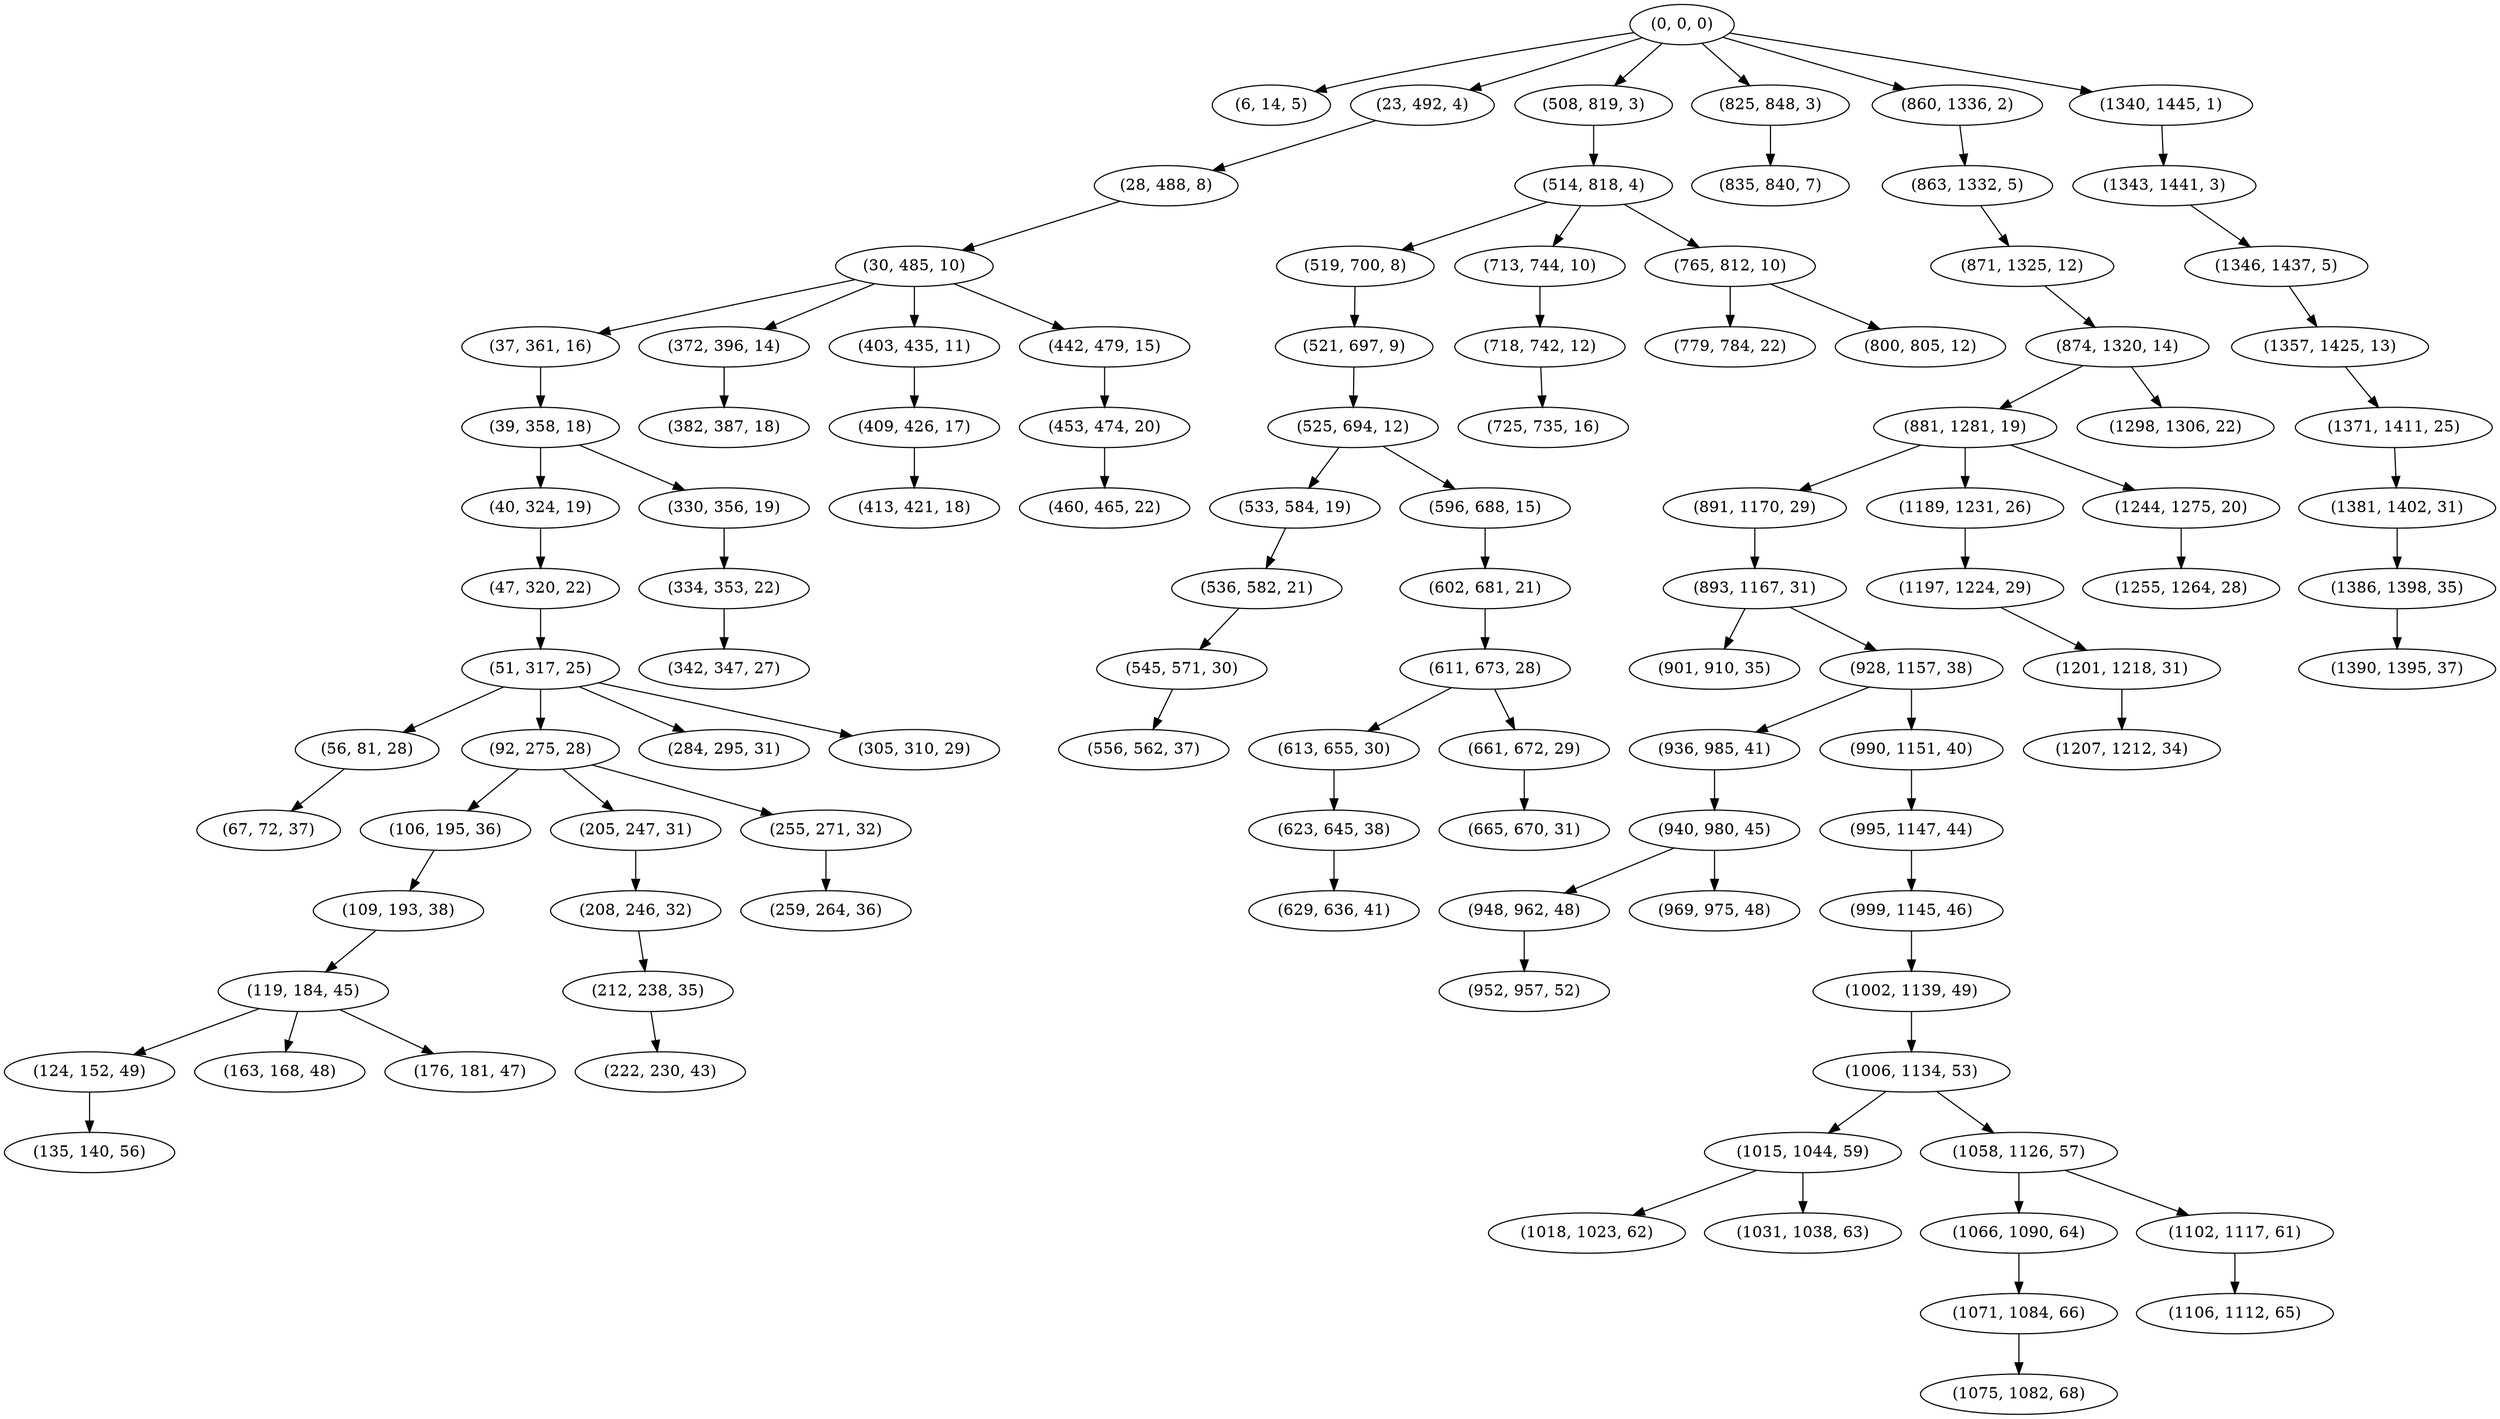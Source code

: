 digraph tree {
    "(0, 0, 0)";
    "(6, 14, 5)";
    "(23, 492, 4)";
    "(28, 488, 8)";
    "(30, 485, 10)";
    "(37, 361, 16)";
    "(39, 358, 18)";
    "(40, 324, 19)";
    "(47, 320, 22)";
    "(51, 317, 25)";
    "(56, 81, 28)";
    "(67, 72, 37)";
    "(92, 275, 28)";
    "(106, 195, 36)";
    "(109, 193, 38)";
    "(119, 184, 45)";
    "(124, 152, 49)";
    "(135, 140, 56)";
    "(163, 168, 48)";
    "(176, 181, 47)";
    "(205, 247, 31)";
    "(208, 246, 32)";
    "(212, 238, 35)";
    "(222, 230, 43)";
    "(255, 271, 32)";
    "(259, 264, 36)";
    "(284, 295, 31)";
    "(305, 310, 29)";
    "(330, 356, 19)";
    "(334, 353, 22)";
    "(342, 347, 27)";
    "(372, 396, 14)";
    "(382, 387, 18)";
    "(403, 435, 11)";
    "(409, 426, 17)";
    "(413, 421, 18)";
    "(442, 479, 15)";
    "(453, 474, 20)";
    "(460, 465, 22)";
    "(508, 819, 3)";
    "(514, 818, 4)";
    "(519, 700, 8)";
    "(521, 697, 9)";
    "(525, 694, 12)";
    "(533, 584, 19)";
    "(536, 582, 21)";
    "(545, 571, 30)";
    "(556, 562, 37)";
    "(596, 688, 15)";
    "(602, 681, 21)";
    "(611, 673, 28)";
    "(613, 655, 30)";
    "(623, 645, 38)";
    "(629, 636, 41)";
    "(661, 672, 29)";
    "(665, 670, 31)";
    "(713, 744, 10)";
    "(718, 742, 12)";
    "(725, 735, 16)";
    "(765, 812, 10)";
    "(779, 784, 22)";
    "(800, 805, 12)";
    "(825, 848, 3)";
    "(835, 840, 7)";
    "(860, 1336, 2)";
    "(863, 1332, 5)";
    "(871, 1325, 12)";
    "(874, 1320, 14)";
    "(881, 1281, 19)";
    "(891, 1170, 29)";
    "(893, 1167, 31)";
    "(901, 910, 35)";
    "(928, 1157, 38)";
    "(936, 985, 41)";
    "(940, 980, 45)";
    "(948, 962, 48)";
    "(952, 957, 52)";
    "(969, 975, 48)";
    "(990, 1151, 40)";
    "(995, 1147, 44)";
    "(999, 1145, 46)";
    "(1002, 1139, 49)";
    "(1006, 1134, 53)";
    "(1015, 1044, 59)";
    "(1018, 1023, 62)";
    "(1031, 1038, 63)";
    "(1058, 1126, 57)";
    "(1066, 1090, 64)";
    "(1071, 1084, 66)";
    "(1075, 1082, 68)";
    "(1102, 1117, 61)";
    "(1106, 1112, 65)";
    "(1189, 1231, 26)";
    "(1197, 1224, 29)";
    "(1201, 1218, 31)";
    "(1207, 1212, 34)";
    "(1244, 1275, 20)";
    "(1255, 1264, 28)";
    "(1298, 1306, 22)";
    "(1340, 1445, 1)";
    "(1343, 1441, 3)";
    "(1346, 1437, 5)";
    "(1357, 1425, 13)";
    "(1371, 1411, 25)";
    "(1381, 1402, 31)";
    "(1386, 1398, 35)";
    "(1390, 1395, 37)";
    "(0, 0, 0)" -> "(6, 14, 5)";
    "(0, 0, 0)" -> "(23, 492, 4)";
    "(0, 0, 0)" -> "(508, 819, 3)";
    "(0, 0, 0)" -> "(825, 848, 3)";
    "(0, 0, 0)" -> "(860, 1336, 2)";
    "(0, 0, 0)" -> "(1340, 1445, 1)";
    "(23, 492, 4)" -> "(28, 488, 8)";
    "(28, 488, 8)" -> "(30, 485, 10)";
    "(30, 485, 10)" -> "(37, 361, 16)";
    "(30, 485, 10)" -> "(372, 396, 14)";
    "(30, 485, 10)" -> "(403, 435, 11)";
    "(30, 485, 10)" -> "(442, 479, 15)";
    "(37, 361, 16)" -> "(39, 358, 18)";
    "(39, 358, 18)" -> "(40, 324, 19)";
    "(39, 358, 18)" -> "(330, 356, 19)";
    "(40, 324, 19)" -> "(47, 320, 22)";
    "(47, 320, 22)" -> "(51, 317, 25)";
    "(51, 317, 25)" -> "(56, 81, 28)";
    "(51, 317, 25)" -> "(92, 275, 28)";
    "(51, 317, 25)" -> "(284, 295, 31)";
    "(51, 317, 25)" -> "(305, 310, 29)";
    "(56, 81, 28)" -> "(67, 72, 37)";
    "(92, 275, 28)" -> "(106, 195, 36)";
    "(92, 275, 28)" -> "(205, 247, 31)";
    "(92, 275, 28)" -> "(255, 271, 32)";
    "(106, 195, 36)" -> "(109, 193, 38)";
    "(109, 193, 38)" -> "(119, 184, 45)";
    "(119, 184, 45)" -> "(124, 152, 49)";
    "(119, 184, 45)" -> "(163, 168, 48)";
    "(119, 184, 45)" -> "(176, 181, 47)";
    "(124, 152, 49)" -> "(135, 140, 56)";
    "(205, 247, 31)" -> "(208, 246, 32)";
    "(208, 246, 32)" -> "(212, 238, 35)";
    "(212, 238, 35)" -> "(222, 230, 43)";
    "(255, 271, 32)" -> "(259, 264, 36)";
    "(330, 356, 19)" -> "(334, 353, 22)";
    "(334, 353, 22)" -> "(342, 347, 27)";
    "(372, 396, 14)" -> "(382, 387, 18)";
    "(403, 435, 11)" -> "(409, 426, 17)";
    "(409, 426, 17)" -> "(413, 421, 18)";
    "(442, 479, 15)" -> "(453, 474, 20)";
    "(453, 474, 20)" -> "(460, 465, 22)";
    "(508, 819, 3)" -> "(514, 818, 4)";
    "(514, 818, 4)" -> "(519, 700, 8)";
    "(514, 818, 4)" -> "(713, 744, 10)";
    "(514, 818, 4)" -> "(765, 812, 10)";
    "(519, 700, 8)" -> "(521, 697, 9)";
    "(521, 697, 9)" -> "(525, 694, 12)";
    "(525, 694, 12)" -> "(533, 584, 19)";
    "(525, 694, 12)" -> "(596, 688, 15)";
    "(533, 584, 19)" -> "(536, 582, 21)";
    "(536, 582, 21)" -> "(545, 571, 30)";
    "(545, 571, 30)" -> "(556, 562, 37)";
    "(596, 688, 15)" -> "(602, 681, 21)";
    "(602, 681, 21)" -> "(611, 673, 28)";
    "(611, 673, 28)" -> "(613, 655, 30)";
    "(611, 673, 28)" -> "(661, 672, 29)";
    "(613, 655, 30)" -> "(623, 645, 38)";
    "(623, 645, 38)" -> "(629, 636, 41)";
    "(661, 672, 29)" -> "(665, 670, 31)";
    "(713, 744, 10)" -> "(718, 742, 12)";
    "(718, 742, 12)" -> "(725, 735, 16)";
    "(765, 812, 10)" -> "(779, 784, 22)";
    "(765, 812, 10)" -> "(800, 805, 12)";
    "(825, 848, 3)" -> "(835, 840, 7)";
    "(860, 1336, 2)" -> "(863, 1332, 5)";
    "(863, 1332, 5)" -> "(871, 1325, 12)";
    "(871, 1325, 12)" -> "(874, 1320, 14)";
    "(874, 1320, 14)" -> "(881, 1281, 19)";
    "(874, 1320, 14)" -> "(1298, 1306, 22)";
    "(881, 1281, 19)" -> "(891, 1170, 29)";
    "(881, 1281, 19)" -> "(1189, 1231, 26)";
    "(881, 1281, 19)" -> "(1244, 1275, 20)";
    "(891, 1170, 29)" -> "(893, 1167, 31)";
    "(893, 1167, 31)" -> "(901, 910, 35)";
    "(893, 1167, 31)" -> "(928, 1157, 38)";
    "(928, 1157, 38)" -> "(936, 985, 41)";
    "(928, 1157, 38)" -> "(990, 1151, 40)";
    "(936, 985, 41)" -> "(940, 980, 45)";
    "(940, 980, 45)" -> "(948, 962, 48)";
    "(940, 980, 45)" -> "(969, 975, 48)";
    "(948, 962, 48)" -> "(952, 957, 52)";
    "(990, 1151, 40)" -> "(995, 1147, 44)";
    "(995, 1147, 44)" -> "(999, 1145, 46)";
    "(999, 1145, 46)" -> "(1002, 1139, 49)";
    "(1002, 1139, 49)" -> "(1006, 1134, 53)";
    "(1006, 1134, 53)" -> "(1015, 1044, 59)";
    "(1006, 1134, 53)" -> "(1058, 1126, 57)";
    "(1015, 1044, 59)" -> "(1018, 1023, 62)";
    "(1015, 1044, 59)" -> "(1031, 1038, 63)";
    "(1058, 1126, 57)" -> "(1066, 1090, 64)";
    "(1058, 1126, 57)" -> "(1102, 1117, 61)";
    "(1066, 1090, 64)" -> "(1071, 1084, 66)";
    "(1071, 1084, 66)" -> "(1075, 1082, 68)";
    "(1102, 1117, 61)" -> "(1106, 1112, 65)";
    "(1189, 1231, 26)" -> "(1197, 1224, 29)";
    "(1197, 1224, 29)" -> "(1201, 1218, 31)";
    "(1201, 1218, 31)" -> "(1207, 1212, 34)";
    "(1244, 1275, 20)" -> "(1255, 1264, 28)";
    "(1340, 1445, 1)" -> "(1343, 1441, 3)";
    "(1343, 1441, 3)" -> "(1346, 1437, 5)";
    "(1346, 1437, 5)" -> "(1357, 1425, 13)";
    "(1357, 1425, 13)" -> "(1371, 1411, 25)";
    "(1371, 1411, 25)" -> "(1381, 1402, 31)";
    "(1381, 1402, 31)" -> "(1386, 1398, 35)";
    "(1386, 1398, 35)" -> "(1390, 1395, 37)";
}
